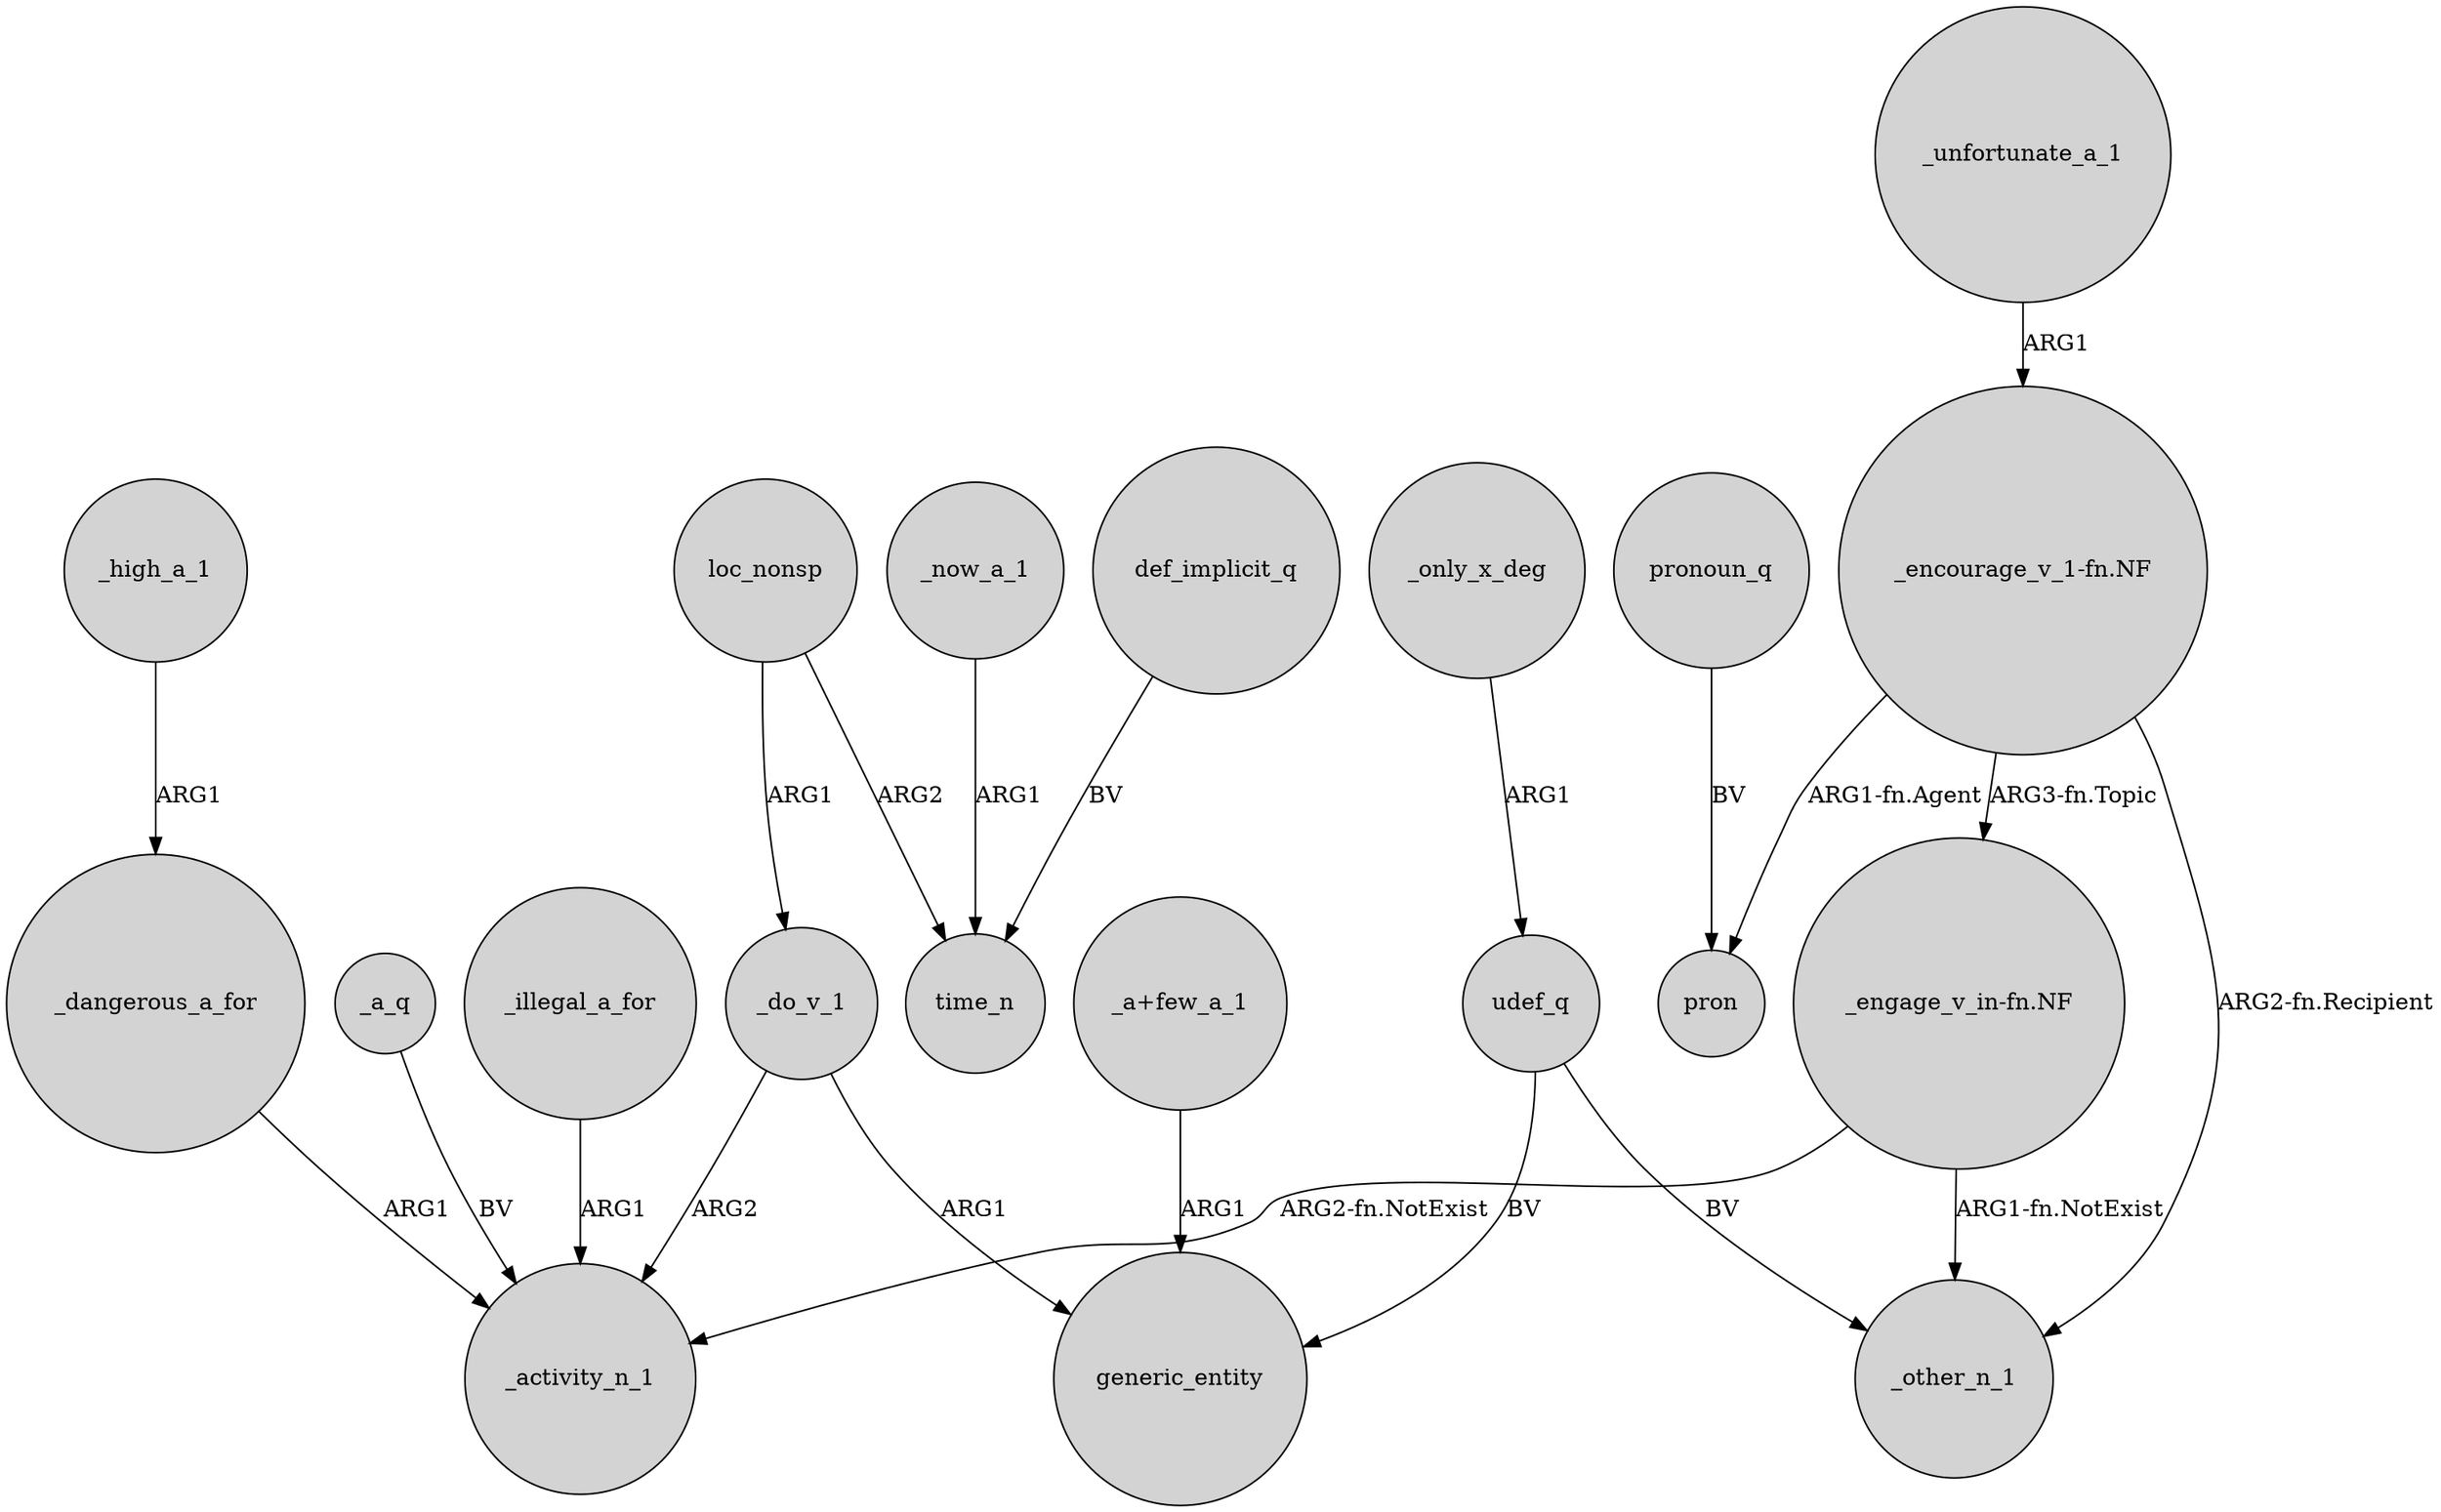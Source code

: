 digraph {
	node [shape=circle style=filled]
	"_encourage_v_1-fn.NF" -> "_engage_v_in-fn.NF" [label="ARG3-fn.Topic"]
	_only_x_deg -> udef_q [label=ARG1]
	"_encourage_v_1-fn.NF" -> _other_n_1 [label="ARG2-fn.Recipient"]
	udef_q -> generic_entity [label=BV]
	loc_nonsp -> _do_v_1 [label=ARG1]
	_do_v_1 -> generic_entity [label=ARG1]
	"_encourage_v_1-fn.NF" -> pron [label="ARG1-fn.Agent"]
	_dangerous_a_for -> _activity_n_1 [label=ARG1]
	"_engage_v_in-fn.NF" -> _activity_n_1 [label="ARG2-fn.NotExist"]
	loc_nonsp -> time_n [label=ARG2]
	"_engage_v_in-fn.NF" -> _other_n_1 [label="ARG1-fn.NotExist"]
	udef_q -> _other_n_1 [label=BV]
	pronoun_q -> pron [label=BV]
	_high_a_1 -> _dangerous_a_for [label=ARG1]
	"_a+few_a_1" -> generic_entity [label=ARG1]
	_unfortunate_a_1 -> "_encourage_v_1-fn.NF" [label=ARG1]
	_a_q -> _activity_n_1 [label=BV]
	_now_a_1 -> time_n [label=ARG1]
	_do_v_1 -> _activity_n_1 [label=ARG2]
	_illegal_a_for -> _activity_n_1 [label=ARG1]
	def_implicit_q -> time_n [label=BV]
}
